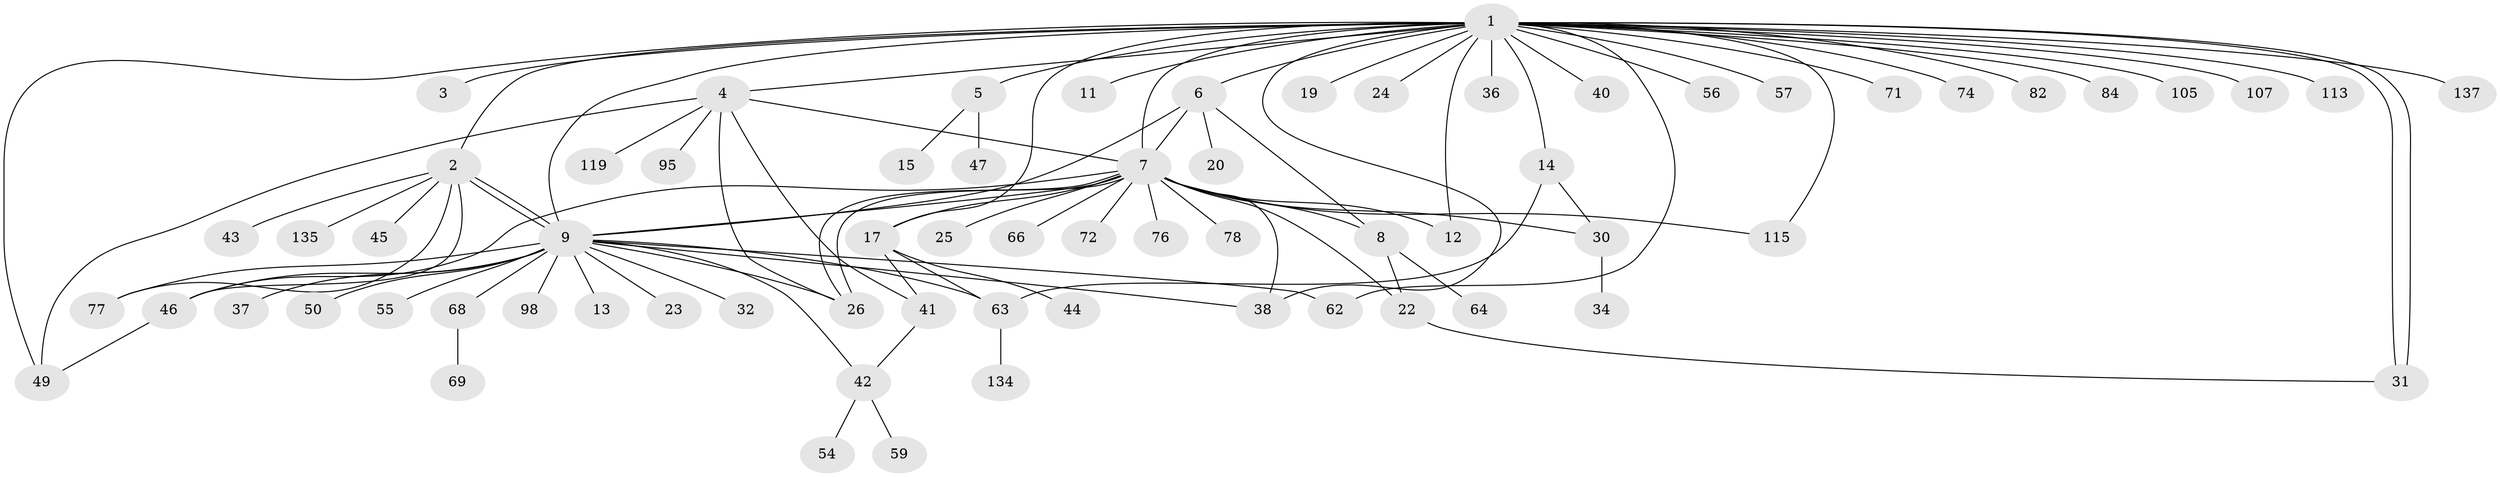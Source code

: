 // original degree distribution, {33: 0.0072992700729927005, 8: 0.014598540145985401, 2: 0.1897810218978102, 7: 0.014598540145985401, 3: 0.10948905109489052, 20: 0.0072992700729927005, 24: 0.0072992700729927005, 5: 0.029197080291970802, 1: 0.5547445255474452, 4: 0.051094890510948905, 6: 0.014598540145985401}
// Generated by graph-tools (version 1.1) at 2025/14/03/09/25 04:14:28]
// undirected, 68 vertices, 96 edges
graph export_dot {
graph [start="1"]
  node [color=gray90,style=filled];
  1;
  2;
  3 [super="+104"];
  4;
  5;
  6;
  7 [super="+27+73+16"];
  8 [super="+53+99+116+39+21"];
  9 [super="+70+10+112+124+129+132+88+79+35+28"];
  11;
  12 [super="+114+101"];
  13;
  14 [super="+110"];
  15;
  17 [super="+97"];
  19;
  20 [super="+118+125"];
  22 [super="+51+93+108+100"];
  23;
  24 [super="+81"];
  25;
  26 [super="+90+67"];
  30 [super="+123"];
  31;
  32;
  34;
  36;
  37;
  38 [super="+133+128"];
  40;
  41 [super="+80"];
  42;
  43;
  44;
  45;
  46 [super="+61"];
  47 [super="+130"];
  49;
  50 [super="+126"];
  54 [super="+92"];
  55;
  56;
  57;
  59;
  62 [super="+89+75"];
  63 [super="+102+117"];
  64;
  66;
  68;
  69;
  71;
  72;
  74;
  76;
  77;
  78 [super="+87"];
  82;
  84 [super="+106"];
  95;
  98;
  105;
  107;
  113;
  115 [super="+131"];
  119;
  134;
  135;
  137;
  1 -- 2;
  1 -- 3;
  1 -- 4;
  1 -- 5;
  1 -- 6;
  1 -- 7;
  1 -- 9 [weight=2];
  1 -- 11;
  1 -- 12;
  1 -- 14;
  1 -- 17;
  1 -- 19;
  1 -- 24;
  1 -- 31;
  1 -- 31;
  1 -- 36;
  1 -- 38 [weight=2];
  1 -- 40;
  1 -- 49;
  1 -- 56;
  1 -- 57;
  1 -- 62;
  1 -- 71;
  1 -- 74;
  1 -- 82;
  1 -- 84;
  1 -- 105;
  1 -- 107;
  1 -- 113;
  1 -- 137;
  1 -- 115;
  2 -- 9;
  2 -- 9;
  2 -- 43;
  2 -- 45;
  2 -- 77;
  2 -- 135;
  2 -- 46;
  4 -- 7;
  4 -- 41;
  4 -- 49;
  4 -- 95;
  4 -- 119;
  4 -- 26;
  5 -- 15;
  5 -- 47;
  6 -- 7 [weight=3];
  6 -- 8;
  6 -- 20;
  6 -- 9;
  7 -- 8;
  7 -- 9;
  7 -- 12;
  7 -- 22;
  7 -- 25;
  7 -- 26;
  7 -- 26;
  7 -- 46;
  7 -- 72;
  7 -- 76;
  7 -- 78;
  7 -- 115;
  7 -- 17 [weight=2];
  7 -- 30;
  7 -- 38;
  7 -- 66;
  8 -- 64;
  8 -- 22;
  9 -- 13;
  9 -- 23;
  9 -- 32;
  9 -- 37;
  9 -- 50;
  9 -- 62;
  9 -- 68;
  9 -- 77;
  9 -- 38;
  9 -- 46;
  9 -- 98;
  9 -- 42;
  9 -- 26;
  9 -- 55;
  9 -- 63;
  14 -- 63;
  14 -- 30;
  17 -- 44;
  17 -- 63;
  17 -- 41;
  22 -- 31;
  30 -- 34;
  41 -- 42;
  42 -- 54;
  42 -- 59;
  46 -- 49;
  63 -- 134;
  68 -- 69;
}
